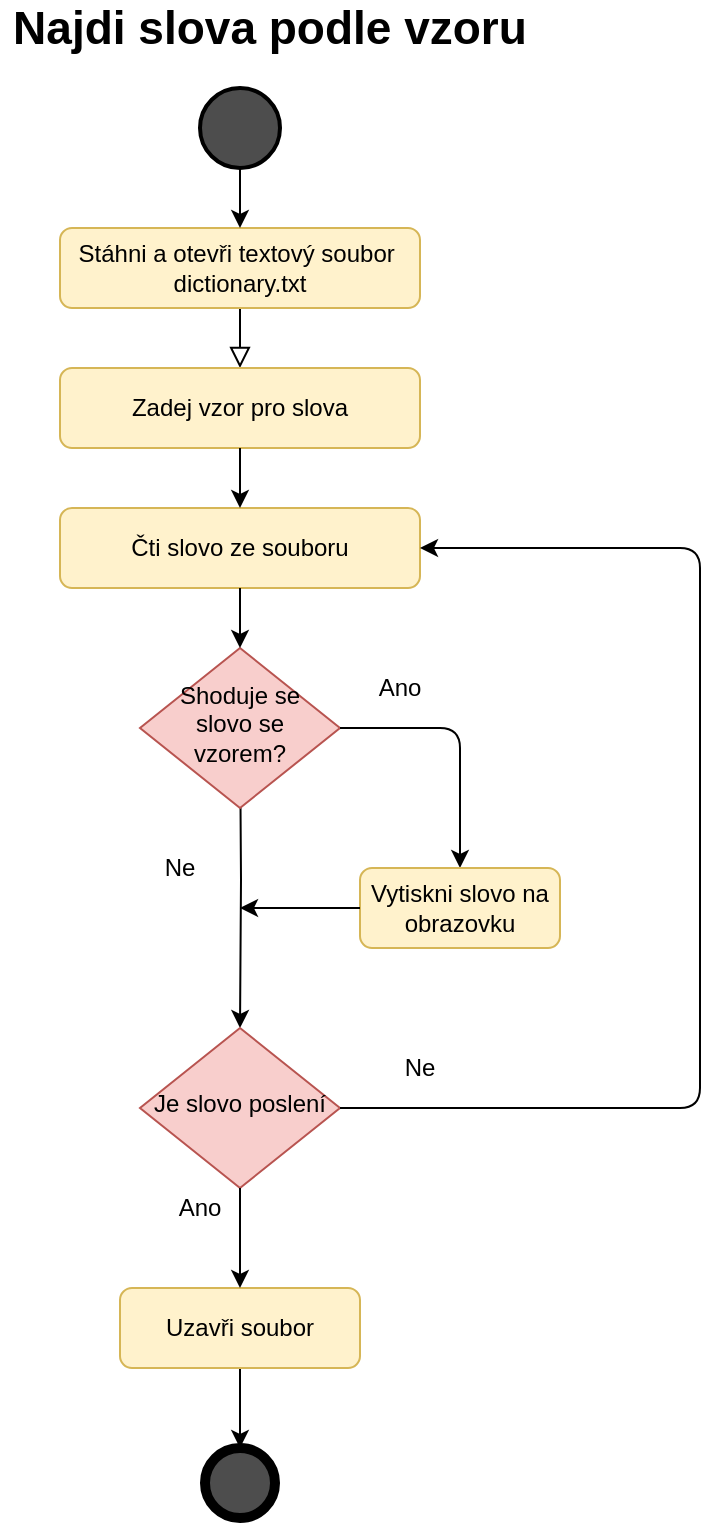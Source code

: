 <mxfile version="14.9.2" type="github">
  <diagram id="4zSN8lwY3elK46RT1d_3" name="Page-1">
    <mxGraphModel dx="1182" dy="675" grid="1" gridSize="10" guides="1" tooltips="1" connect="1" arrows="1" fold="1" page="1" pageScale="1" pageWidth="827" pageHeight="1169" math="0" shadow="0">
      <root>
        <mxCell id="0" />
        <mxCell id="1" parent="0" />
        <mxCell id="emCAjgcez_gLHUzwjltf-2" value="" style="rounded=0;html=1;jettySize=auto;orthogonalLoop=1;fontSize=11;endArrow=block;endFill=0;endSize=8;strokeWidth=1;shadow=0;labelBackgroundColor=none;edgeStyle=orthogonalEdgeStyle;entryX=0.5;entryY=0;entryDx=0;entryDy=0;" edge="1" parent="1" source="emCAjgcez_gLHUzwjltf-3" target="emCAjgcez_gLHUzwjltf-24">
          <mxGeometry relative="1" as="geometry">
            <mxPoint x="240" y="220" as="targetPoint" />
          </mxGeometry>
        </mxCell>
        <mxCell id="emCAjgcez_gLHUzwjltf-3" value="Stáhni a otevři textový soubor&amp;nbsp; dictionary.txt" style="rounded=1;whiteSpace=wrap;html=1;fontSize=12;glass=0;strokeWidth=1;shadow=0;fillColor=#fff2cc;strokeColor=#d6b656;" vertex="1" parent="1">
          <mxGeometry x="150" y="130" width="180" height="40" as="geometry" />
        </mxCell>
        <mxCell id="emCAjgcez_gLHUzwjltf-5" value="" style="edgeStyle=orthogonalEdgeStyle;rounded=0;orthogonalLoop=1;jettySize=auto;html=1;" edge="1" parent="1" source="emCAjgcez_gLHUzwjltf-6" target="emCAjgcez_gLHUzwjltf-3">
          <mxGeometry relative="1" as="geometry" />
        </mxCell>
        <mxCell id="emCAjgcez_gLHUzwjltf-6" value="" style="strokeWidth=2;html=1;shape=mxgraph.flowchart.start_2;whiteSpace=wrap;fillColor=#4D4D4D;" vertex="1" parent="1">
          <mxGeometry x="220" y="60" width="40" height="40" as="geometry" />
        </mxCell>
        <mxCell id="emCAjgcez_gLHUzwjltf-7" value="" style="shape=ellipse;html=1;dashed=0;whitespace=wrap;aspect=fixed;strokeWidth=5;perimeter=ellipsePerimeter;fillColor=#4D4D4D;" vertex="1" parent="1">
          <mxGeometry x="222.5" y="740" width="35" height="35" as="geometry" />
        </mxCell>
        <mxCell id="emCAjgcez_gLHUzwjltf-8" value="" style="edgeStyle=orthogonalEdgeStyle;rounded=0;orthogonalLoop=1;jettySize=auto;html=1;" edge="1" parent="1" source="emCAjgcez_gLHUzwjltf-9" target="emCAjgcez_gLHUzwjltf-7">
          <mxGeometry relative="1" as="geometry" />
        </mxCell>
        <mxCell id="emCAjgcez_gLHUzwjltf-9" value="Uzavři soubor" style="rounded=1;whiteSpace=wrap;html=1;fontSize=12;glass=0;strokeWidth=1;shadow=0;fillColor=#fff2cc;strokeColor=#d6b656;" vertex="1" parent="1">
          <mxGeometry x="180" y="660" width="120" height="40" as="geometry" />
        </mxCell>
        <mxCell id="emCAjgcez_gLHUzwjltf-12" value="" style="edgeStyle=orthogonalEdgeStyle;rounded=0;orthogonalLoop=1;jettySize=auto;html=1;exitX=0.5;exitY=1;exitDx=0;exitDy=0;" edge="1" parent="1" target="emCAjgcez_gLHUzwjltf-14">
          <mxGeometry relative="1" as="geometry">
            <mxPoint x="240" y="380" as="sourcePoint" />
          </mxGeometry>
        </mxCell>
        <mxCell id="emCAjgcez_gLHUzwjltf-13" value="Ano" style="text;html=1;strokeColor=none;fillColor=none;align=center;verticalAlign=middle;whiteSpace=wrap;rounded=0;" vertex="1" parent="1">
          <mxGeometry x="300" y="350" width="40" height="20" as="geometry" />
        </mxCell>
        <mxCell id="emCAjgcez_gLHUzwjltf-14" value="Je slovo poslení" style="rhombus;whiteSpace=wrap;html=1;shadow=0;fontFamily=Helvetica;fontSize=12;align=center;strokeWidth=1;spacing=6;spacingTop=-4;fillColor=#f8cecc;strokeColor=#b85450;" vertex="1" parent="1">
          <mxGeometry x="190" y="530" width="100" height="80" as="geometry" />
        </mxCell>
        <mxCell id="emCAjgcez_gLHUzwjltf-16" value="Čti slovo ze souboru" style="rounded=1;whiteSpace=wrap;html=1;fontSize=12;glass=0;strokeWidth=1;shadow=0;fillColor=#fff2cc;strokeColor=#d6b656;" vertex="1" parent="1">
          <mxGeometry x="150" y="270" width="180" height="40" as="geometry" />
        </mxCell>
        <mxCell id="emCAjgcez_gLHUzwjltf-18" value="" style="endArrow=classic;html=1;entryX=1;entryY=0.5;entryDx=0;entryDy=0;exitX=1;exitY=0.5;exitDx=0;exitDy=0;" edge="1" parent="1" target="emCAjgcez_gLHUzwjltf-16" source="emCAjgcez_gLHUzwjltf-14">
          <mxGeometry width="50" height="50" relative="1" as="geometry">
            <mxPoint x="290" y="460" as="sourcePoint" />
            <mxPoint x="400" y="360" as="targetPoint" />
            <Array as="points">
              <mxPoint x="470" y="570" />
              <mxPoint x="470" y="430" />
              <mxPoint x="470" y="290" />
            </Array>
          </mxGeometry>
        </mxCell>
        <mxCell id="emCAjgcez_gLHUzwjltf-20" value="" style="endArrow=classic;html=1;" edge="1" parent="1">
          <mxGeometry width="50" height="50" relative="1" as="geometry">
            <mxPoint x="240" y="610" as="sourcePoint" />
            <mxPoint x="240" y="660" as="targetPoint" />
          </mxGeometry>
        </mxCell>
        <mxCell id="emCAjgcez_gLHUzwjltf-23" value="Najdi slova podle vzoru" style="text;html=1;strokeColor=none;fillColor=none;align=center;verticalAlign=middle;whiteSpace=wrap;rounded=0;fontSize=23;fontStyle=1" vertex="1" parent="1">
          <mxGeometry x="120" y="20" width="270" height="20" as="geometry" />
        </mxCell>
        <mxCell id="emCAjgcez_gLHUzwjltf-24" value="Zadej vzor pro slova" style="rounded=1;whiteSpace=wrap;html=1;fontSize=12;glass=0;strokeWidth=1;shadow=0;fillColor=#fff2cc;strokeColor=#d6b656;" vertex="1" parent="1">
          <mxGeometry x="150" y="200" width="180" height="40" as="geometry" />
        </mxCell>
        <mxCell id="emCAjgcez_gLHUzwjltf-25" value="" style="endArrow=classic;html=1;fontSize=23;exitX=0.5;exitY=1;exitDx=0;exitDy=0;" edge="1" parent="1" source="emCAjgcez_gLHUzwjltf-24" target="emCAjgcez_gLHUzwjltf-16">
          <mxGeometry width="50" height="50" relative="1" as="geometry">
            <mxPoint x="390" y="370" as="sourcePoint" />
            <mxPoint x="440" y="320" as="targetPoint" />
          </mxGeometry>
        </mxCell>
        <mxCell id="emCAjgcez_gLHUzwjltf-28" value="Shoduje se slovo se vzorem?" style="rhombus;whiteSpace=wrap;html=1;shadow=0;fontFamily=Helvetica;fontSize=12;align=center;strokeWidth=1;spacing=6;spacingTop=-4;fillColor=#f8cecc;strokeColor=#b85450;" vertex="1" parent="1">
          <mxGeometry x="190" y="340" width="100" height="80" as="geometry" />
        </mxCell>
        <mxCell id="emCAjgcez_gLHUzwjltf-29" value="" style="endArrow=classic;html=1;fontSize=23;exitX=0.5;exitY=1;exitDx=0;exitDy=0;entryX=0.5;entryY=0;entryDx=0;entryDy=0;" edge="1" parent="1" source="emCAjgcez_gLHUzwjltf-16" target="emCAjgcez_gLHUzwjltf-28">
          <mxGeometry width="50" height="50" relative="1" as="geometry">
            <mxPoint x="390" y="550" as="sourcePoint" />
            <mxPoint x="440" y="500" as="targetPoint" />
          </mxGeometry>
        </mxCell>
        <mxCell id="emCAjgcez_gLHUzwjltf-31" value="Ne" style="text;html=1;strokeColor=none;fillColor=none;align=center;verticalAlign=middle;whiteSpace=wrap;rounded=0;" vertex="1" parent="1">
          <mxGeometry x="190" y="440" width="40" height="20" as="geometry" />
        </mxCell>
        <mxCell id="emCAjgcez_gLHUzwjltf-32" value="" style="endArrow=classic;html=1;fontSize=23;exitX=1;exitY=0.5;exitDx=0;exitDy=0;" edge="1" parent="1" source="emCAjgcez_gLHUzwjltf-28">
          <mxGeometry width="50" height="50" relative="1" as="geometry">
            <mxPoint x="390" y="540" as="sourcePoint" />
            <mxPoint x="350" y="450" as="targetPoint" />
            <Array as="points">
              <mxPoint x="350" y="380" />
            </Array>
          </mxGeometry>
        </mxCell>
        <mxCell id="emCAjgcez_gLHUzwjltf-33" value="Vytiskni slovo na obrazovku" style="rounded=1;whiteSpace=wrap;html=1;fontSize=12;glass=0;strokeWidth=1;shadow=0;fillColor=#fff2cc;strokeColor=#d6b656;" vertex="1" parent="1">
          <mxGeometry x="300" y="450" width="100" height="40" as="geometry" />
        </mxCell>
        <mxCell id="emCAjgcez_gLHUzwjltf-34" value="" style="endArrow=classic;html=1;fontSize=23;exitX=0;exitY=0.5;exitDx=0;exitDy=0;" edge="1" parent="1" source="emCAjgcez_gLHUzwjltf-33">
          <mxGeometry width="50" height="50" relative="1" as="geometry">
            <mxPoint x="390" y="440" as="sourcePoint" />
            <mxPoint x="240" y="470" as="targetPoint" />
          </mxGeometry>
        </mxCell>
        <mxCell id="emCAjgcez_gLHUzwjltf-35" value="Ne" style="text;html=1;strokeColor=none;fillColor=none;align=center;verticalAlign=middle;whiteSpace=wrap;rounded=0;" vertex="1" parent="1">
          <mxGeometry x="310" y="540" width="40" height="20" as="geometry" />
        </mxCell>
        <mxCell id="emCAjgcez_gLHUzwjltf-36" value="Ano" style="text;html=1;strokeColor=none;fillColor=none;align=center;verticalAlign=middle;whiteSpace=wrap;rounded=0;" vertex="1" parent="1">
          <mxGeometry x="200" y="610" width="40" height="20" as="geometry" />
        </mxCell>
      </root>
    </mxGraphModel>
  </diagram>
</mxfile>
